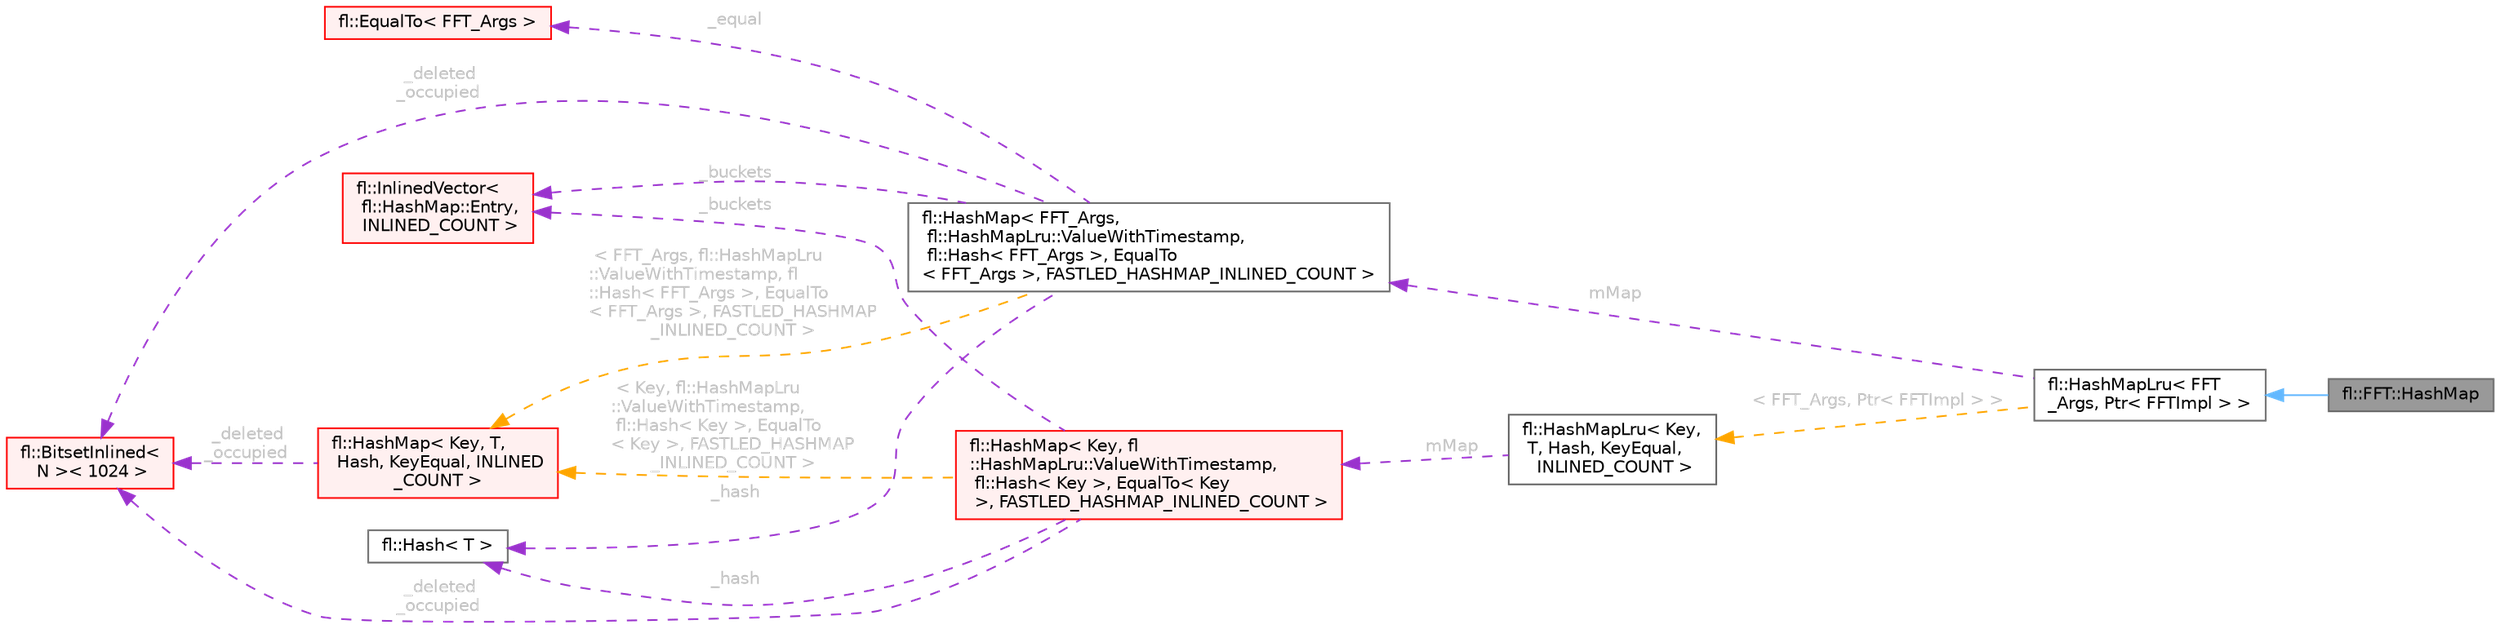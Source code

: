 digraph "fl::FFT::HashMap"
{
 // INTERACTIVE_SVG=YES
 // LATEX_PDF_SIZE
  bgcolor="transparent";
  edge [fontname=Helvetica,fontsize=10,labelfontname=Helvetica,labelfontsize=10];
  node [fontname=Helvetica,fontsize=10,shape=box,height=0.2,width=0.4];
  rankdir="LR";
  Node1 [id="Node000001",label="fl::FFT::HashMap",height=0.2,width=0.4,color="gray40", fillcolor="grey60", style="filled", fontcolor="black",tooltip=" "];
  Node2 -> Node1 [id="edge1_Node000001_Node000002",dir="back",color="steelblue1",style="solid",tooltip=" "];
  Node2 [id="Node000002",label="fl::HashMapLru\< FFT\l_Args, Ptr\< FFTImpl \> \>",height=0.2,width=0.4,color="gray40", fillcolor="white", style="filled",URL="$d1/df3/classfl_1_1_hash_map_lru.html",tooltip=" "];
  Node3 -> Node2 [id="edge2_Node000002_Node000003",dir="back",color="darkorchid3",style="dashed",tooltip=" ",label=" mMap",fontcolor="grey" ];
  Node3 [id="Node000003",label="fl::HashMap\< FFT_Args,\l fl::HashMapLru::ValueWithTimestamp,\l fl::Hash\< FFT_Args \>, EqualTo\l\< FFT_Args \>, FASTLED_HASHMAP_INLINED_COUNT \>",height=0.2,width=0.4,color="gray40", fillcolor="white", style="filled",URL="$dc/de6/classfl_1_1_hash_map.html",tooltip=" "];
  Node4 -> Node3 [id="edge3_Node000003_Node000004",dir="back",color="darkorchid3",style="dashed",tooltip=" ",label=" _buckets",fontcolor="grey" ];
  Node4 [id="Node000004",label="fl::InlinedVector\<\l fl::HashMap::Entry,\l INLINED_COUNT \>",height=0.2,width=0.4,color="red", fillcolor="#FFF0F0", style="filled",URL="$da/d18/classfl_1_1_inlined_vector.html",tooltip=" "];
  Node18 -> Node3 [id="edge4_Node000003_Node000018",dir="back",color="darkorchid3",style="dashed",tooltip=" ",label=" _deleted\n_occupied",fontcolor="grey" ];
  Node18 [id="Node000018",label="fl::BitsetInlined\<\l N \>\< 1024 \>",height=0.2,width=0.4,color="red", fillcolor="#FFF0F0", style="filled",URL="$d6/d6a/classfl_1_1_bitset_inlined.html",tooltip=" "];
  Node23 -> Node3 [id="edge5_Node000003_Node000023",dir="back",color="darkorchid3",style="dashed",tooltip=" ",label=" _hash",fontcolor="grey" ];
  Node23 [id="Node000023",label="fl::Hash\< T \>",height=0.2,width=0.4,color="gray40", fillcolor="white", style="filled",URL="$d6/dfd/structfl_1_1_hash.html",tooltip=" "];
  Node24 -> Node3 [id="edge6_Node000003_Node000024",dir="back",color="darkorchid3",style="dashed",tooltip=" ",label=" _equal",fontcolor="grey" ];
  Node24 [id="Node000024",label="fl::EqualTo\< FFT_Args \>",height=0.2,width=0.4,color="red", fillcolor="#FFF0F0", style="filled",URL="$d3/de5/structfl_1_1_equal_to.html",tooltip=" "];
  Node26 -> Node3 [id="edge7_Node000003_Node000026",dir="back",color="orange",style="dashed",tooltip=" ",label=" \< FFT_Args, fl::HashMapLru\l::ValueWithTimestamp, fl\l::Hash\< FFT_Args \>, EqualTo\l\< FFT_Args \>, FASTLED_HASHMAP\l_INLINED_COUNT \>",fontcolor="grey" ];
  Node26 [id="Node000026",label="fl::HashMap\< Key, T,\l Hash, KeyEqual, INLINED\l_COUNT \>",height=0.2,width=0.4,color="red", fillcolor="#FFF0F0", style="filled",URL="$dc/de6/classfl_1_1_hash_map.html",tooltip=" "];
  Node18 -> Node26 [id="edge8_Node000026_Node000018",dir="back",color="darkorchid3",style="dashed",tooltip=" ",label=" _deleted\n_occupied",fontcolor="grey" ];
  Node30 -> Node2 [id="edge9_Node000002_Node000030",dir="back",color="orange",style="dashed",tooltip=" ",label=" \< FFT_Args, Ptr\< FFTImpl \> \>",fontcolor="grey" ];
  Node30 [id="Node000030",label="fl::HashMapLru\< Key,\l T, Hash, KeyEqual,\l INLINED_COUNT \>",height=0.2,width=0.4,color="gray40", fillcolor="white", style="filled",URL="$d1/df3/classfl_1_1_hash_map_lru.html",tooltip=" "];
  Node31 -> Node30 [id="edge10_Node000030_Node000031",dir="back",color="darkorchid3",style="dashed",tooltip=" ",label=" mMap",fontcolor="grey" ];
  Node31 [id="Node000031",label="fl::HashMap\< Key, fl\l::HashMapLru::ValueWithTimestamp,\l fl::Hash\< Key \>, EqualTo\< Key\l \>, FASTLED_HASHMAP_INLINED_COUNT \>",height=0.2,width=0.4,color="red", fillcolor="#FFF0F0", style="filled",URL="$dc/de6/classfl_1_1_hash_map.html",tooltip=" "];
  Node4 -> Node31 [id="edge11_Node000031_Node000004",dir="back",color="darkorchid3",style="dashed",tooltip=" ",label=" _buckets",fontcolor="grey" ];
  Node18 -> Node31 [id="edge12_Node000031_Node000018",dir="back",color="darkorchid3",style="dashed",tooltip=" ",label=" _deleted\n_occupied",fontcolor="grey" ];
  Node23 -> Node31 [id="edge13_Node000031_Node000023",dir="back",color="darkorchid3",style="dashed",tooltip=" ",label=" _hash",fontcolor="grey" ];
  Node26 -> Node31 [id="edge14_Node000031_Node000026",dir="back",color="orange",style="dashed",tooltip=" ",label=" \< Key, fl::HashMapLru\l::ValueWithTimestamp,\l fl::Hash\< Key \>, EqualTo\l\< Key \>, FASTLED_HASHMAP\l_INLINED_COUNT \>",fontcolor="grey" ];
}
